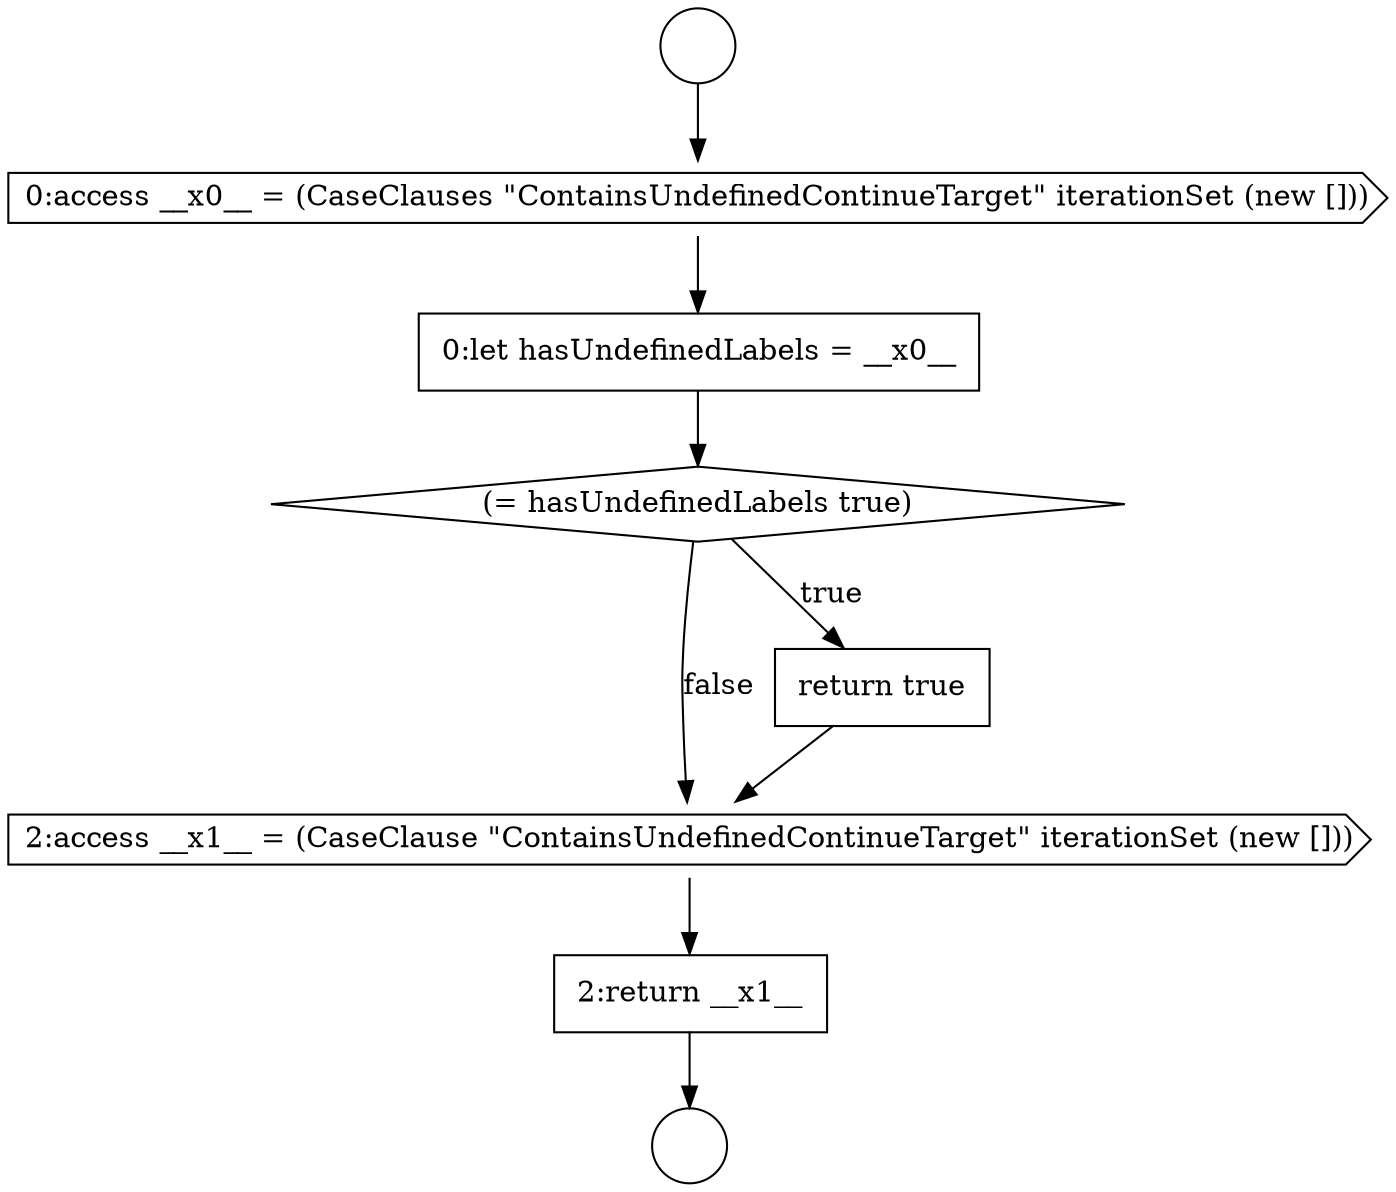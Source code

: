 digraph {
  node6932 [shape=diamond, label=<<font color="black">(= hasUndefinedLabels true)</font>> color="black" fillcolor="white" style=filled]
  node6935 [shape=none, margin=0, label=<<font color="black">
    <table border="0" cellborder="1" cellspacing="0" cellpadding="10">
      <tr><td align="left">2:return __x1__</td></tr>
    </table>
  </font>> color="black" fillcolor="white" style=filled]
  node6931 [shape=none, margin=0, label=<<font color="black">
    <table border="0" cellborder="1" cellspacing="0" cellpadding="10">
      <tr><td align="left">0:let hasUndefinedLabels = __x0__</td></tr>
    </table>
  </font>> color="black" fillcolor="white" style=filled]
  node6930 [shape=cds, label=<<font color="black">0:access __x0__ = (CaseClauses &quot;ContainsUndefinedContinueTarget&quot; iterationSet (new []))</font>> color="black" fillcolor="white" style=filled]
  node6934 [shape=cds, label=<<font color="black">2:access __x1__ = (CaseClause &quot;ContainsUndefinedContinueTarget&quot; iterationSet (new []))</font>> color="black" fillcolor="white" style=filled]
  node6928 [shape=circle label=" " color="black" fillcolor="white" style=filled]
  node6929 [shape=circle label=" " color="black" fillcolor="white" style=filled]
  node6933 [shape=none, margin=0, label=<<font color="black">
    <table border="0" cellborder="1" cellspacing="0" cellpadding="10">
      <tr><td align="left">return true</td></tr>
    </table>
  </font>> color="black" fillcolor="white" style=filled]
  node6933 -> node6934 [ color="black"]
  node6931 -> node6932 [ color="black"]
  node6928 -> node6930 [ color="black"]
  node6934 -> node6935 [ color="black"]
  node6930 -> node6931 [ color="black"]
  node6932 -> node6933 [label=<<font color="black">true</font>> color="black"]
  node6932 -> node6934 [label=<<font color="black">false</font>> color="black"]
  node6935 -> node6929 [ color="black"]
}
